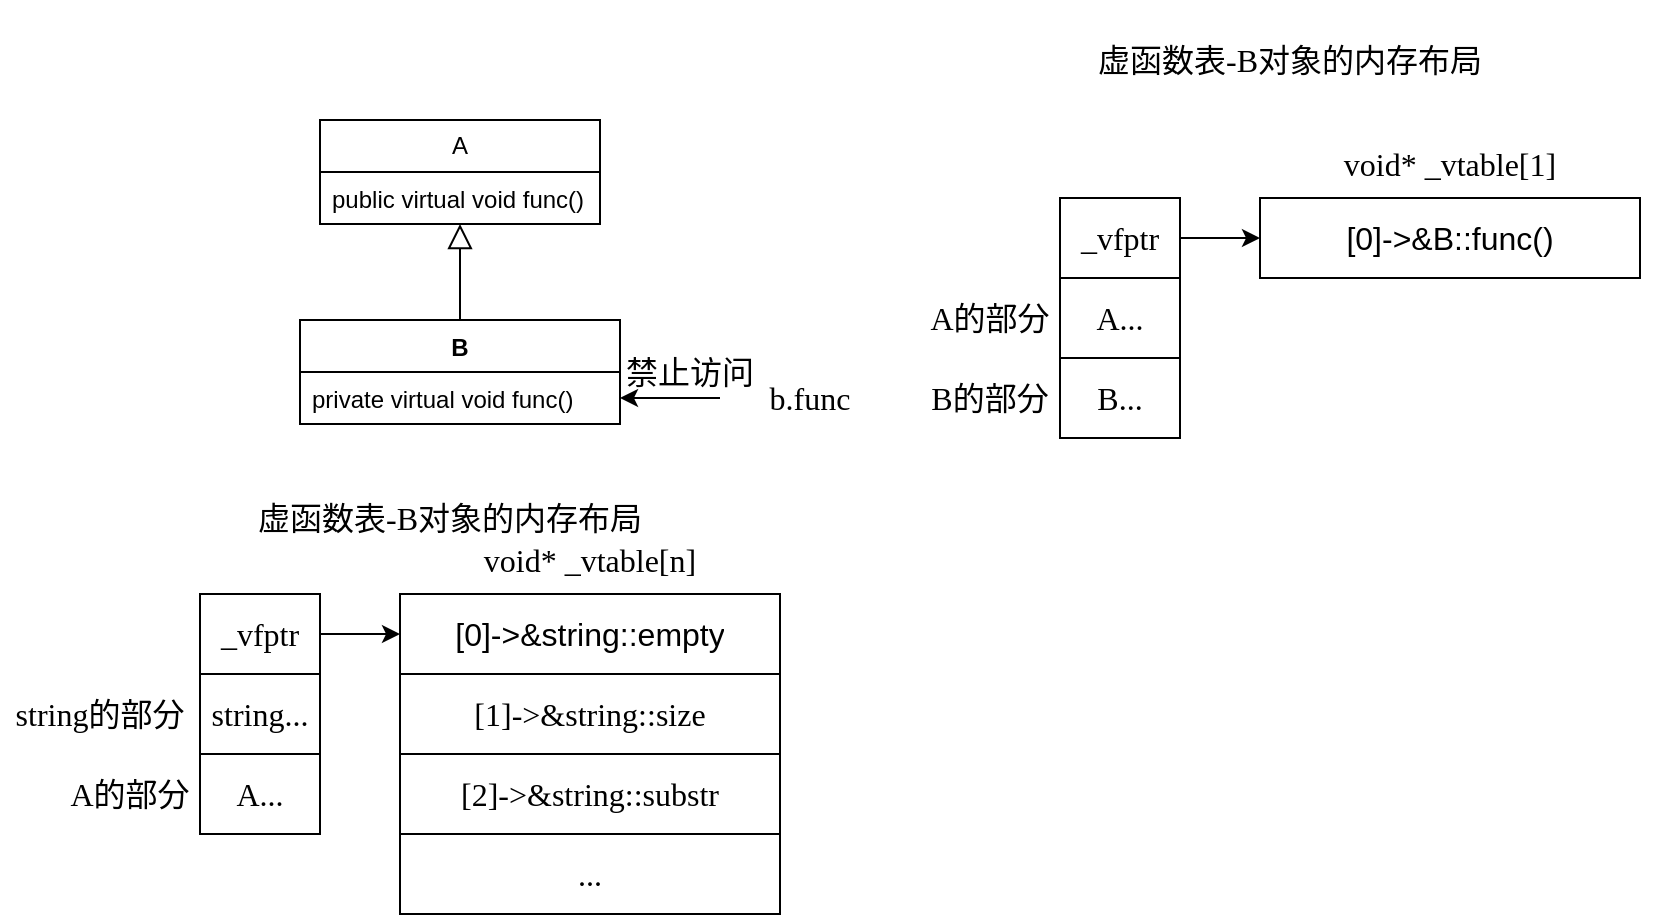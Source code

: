 <mxfile version="21.6.3" type="github">
  <diagram name="第 1 页" id="LOS7mzXA7N-p5JwcYcmK">
    <mxGraphModel dx="1050" dy="625" grid="1" gridSize="10" guides="1" tooltips="1" connect="1" arrows="1" fold="1" page="1" pageScale="1" pageWidth="2336" pageHeight="1654" math="0" shadow="0">
      <root>
        <mxCell id="0" />
        <mxCell id="1" parent="0" />
        <mxCell id="etidLKn6lfzjelJglIWa-11" value="" style="edgeStyle=orthogonalEdgeStyle;rounded=0;orthogonalLoop=1;jettySize=auto;html=1;entryX=0.5;entryY=0;entryDx=0;entryDy=0;startArrow=block;startFill=0;endArrow=none;endFill=0;strokeWidth=1;endSize=15;targetPerimeterSpacing=4;startSize=10;" edge="1" parent="1" source="etidLKn6lfzjelJglIWa-2" target="etidLKn6lfzjelJglIWa-6">
          <mxGeometry relative="1" as="geometry" />
        </mxCell>
        <mxCell id="etidLKn6lfzjelJglIWa-2" value="A" style="swimlane;fontStyle=0;childLayout=stackLayout;horizontal=1;startSize=26;fillColor=none;horizontalStack=0;resizeParent=1;resizeParentMax=0;resizeLast=0;collapsible=1;marginBottom=0;whiteSpace=wrap;html=1;" vertex="1" parent="1">
          <mxGeometry x="330" y="100" width="140" height="52" as="geometry" />
        </mxCell>
        <mxCell id="etidLKn6lfzjelJglIWa-3" value="public virtual void func()" style="text;strokeColor=none;fillColor=none;align=left;verticalAlign=top;spacingLeft=4;spacingRight=4;overflow=hidden;rotatable=0;points=[[0,0.5],[1,0.5]];portConstraint=eastwest;whiteSpace=wrap;html=1;" vertex="1" parent="etidLKn6lfzjelJglIWa-2">
          <mxGeometry y="26" width="140" height="26" as="geometry" />
        </mxCell>
        <mxCell id="etidLKn6lfzjelJglIWa-6" value="B" style="swimlane;fontStyle=1;align=center;verticalAlign=top;childLayout=stackLayout;horizontal=1;startSize=26;horizontalStack=0;resizeParent=1;resizeParentMax=0;resizeLast=0;collapsible=1;marginBottom=0;whiteSpace=wrap;html=1;" vertex="1" parent="1">
          <mxGeometry x="320" y="200" width="160" height="52" as="geometry" />
        </mxCell>
        <mxCell id="etidLKn6lfzjelJglIWa-7" value="private virtual void func()" style="text;strokeColor=none;fillColor=none;align=left;verticalAlign=top;spacingLeft=4;spacingRight=4;overflow=hidden;rotatable=0;points=[[0,0.5],[1,0.5]];portConstraint=eastwest;whiteSpace=wrap;html=1;" vertex="1" parent="etidLKn6lfzjelJglIWa-6">
          <mxGeometry y="26" width="160" height="26" as="geometry" />
        </mxCell>
        <mxCell id="etidLKn6lfzjelJglIWa-14" style="edgeStyle=orthogonalEdgeStyle;rounded=0;orthogonalLoop=1;jettySize=auto;html=1;exitX=0;exitY=0.5;exitDx=0;exitDy=0;entryX=1;entryY=0.5;entryDx=0;entryDy=0;" edge="1" parent="1" source="etidLKn6lfzjelJglIWa-13" target="etidLKn6lfzjelJglIWa-7">
          <mxGeometry relative="1" as="geometry" />
        </mxCell>
        <mxCell id="etidLKn6lfzjelJglIWa-13" value="&lt;font style=&quot;font-size: 16px;&quot; face=&quot;Comic Sans MS&quot;&gt;b.func&lt;/font&gt;" style="rounded=1;whiteSpace=wrap;html=1;fillColor=none;strokeColor=none;" vertex="1" parent="1">
          <mxGeometry x="530" y="209" width="90" height="60" as="geometry" />
        </mxCell>
        <mxCell id="etidLKn6lfzjelJglIWa-15" value="&lt;font face=&quot;Comic Sans MS&quot;&gt;&lt;span style=&quot;font-size: 16px;&quot;&gt;禁止访问&lt;/span&gt;&lt;/font&gt;" style="rounded=1;whiteSpace=wrap;html=1;fillColor=none;strokeColor=none;" vertex="1" parent="1">
          <mxGeometry x="470" y="196" width="90" height="60" as="geometry" />
        </mxCell>
        <mxCell id="etidLKn6lfzjelJglIWa-16" value="&lt;font face=&quot;Comic Sans MS&quot;&gt;&lt;span style=&quot;font-size: 16px;&quot;&gt;虚函数表-B对象的内存布局&lt;/span&gt;&lt;/font&gt;" style="rounded=1;whiteSpace=wrap;html=1;fillColor=none;strokeColor=none;" vertex="1" parent="1">
          <mxGeometry x="710" y="40" width="210" height="60" as="geometry" />
        </mxCell>
        <mxCell id="etidLKn6lfzjelJglIWa-18" value="" style="shape=table;startSize=0;container=1;collapsible=0;childLayout=tableLayout;" vertex="1" parent="1">
          <mxGeometry x="700" y="139" width="60" height="120" as="geometry" />
        </mxCell>
        <mxCell id="etidLKn6lfzjelJglIWa-19" value="" style="shape=tableRow;horizontal=0;startSize=0;swimlaneHead=0;swimlaneBody=0;strokeColor=inherit;top=0;left=0;bottom=0;right=0;collapsible=0;dropTarget=0;fillColor=none;points=[[0,0.5],[1,0.5]];portConstraint=eastwest;" vertex="1" parent="etidLKn6lfzjelJglIWa-18">
          <mxGeometry width="60" height="40" as="geometry" />
        </mxCell>
        <mxCell id="etidLKn6lfzjelJglIWa-20" value="_vfptr" style="shape=partialRectangle;html=1;whiteSpace=wrap;connectable=0;strokeColor=inherit;overflow=hidden;fillColor=none;top=0;left=0;bottom=0;right=0;pointerEvents=1;fontFamily=Comic Sans MS;fontSize=16;" vertex="1" parent="etidLKn6lfzjelJglIWa-19">
          <mxGeometry width="60" height="40" as="geometry">
            <mxRectangle width="60" height="40" as="alternateBounds" />
          </mxGeometry>
        </mxCell>
        <mxCell id="etidLKn6lfzjelJglIWa-21" value="" style="shape=tableRow;horizontal=0;startSize=0;swimlaneHead=0;swimlaneBody=0;strokeColor=inherit;top=0;left=0;bottom=0;right=0;collapsible=0;dropTarget=0;fillColor=none;points=[[0,0.5],[1,0.5]];portConstraint=eastwest;" vertex="1" parent="etidLKn6lfzjelJglIWa-18">
          <mxGeometry y="40" width="60" height="40" as="geometry" />
        </mxCell>
        <mxCell id="etidLKn6lfzjelJglIWa-22" value="A..." style="shape=partialRectangle;html=1;whiteSpace=wrap;connectable=0;strokeColor=inherit;overflow=hidden;fillColor=none;top=0;left=0;bottom=0;right=0;pointerEvents=1;fontFamily=Comic Sans MS;fontSize=16;" vertex="1" parent="etidLKn6lfzjelJglIWa-21">
          <mxGeometry width="60" height="40" as="geometry">
            <mxRectangle width="60" height="40" as="alternateBounds" />
          </mxGeometry>
        </mxCell>
        <mxCell id="etidLKn6lfzjelJglIWa-23" value="" style="shape=tableRow;horizontal=0;startSize=0;swimlaneHead=0;swimlaneBody=0;strokeColor=inherit;top=0;left=0;bottom=0;right=0;collapsible=0;dropTarget=0;fillColor=none;points=[[0,0.5],[1,0.5]];portConstraint=eastwest;" vertex="1" parent="etidLKn6lfzjelJglIWa-18">
          <mxGeometry y="80" width="60" height="40" as="geometry" />
        </mxCell>
        <mxCell id="etidLKn6lfzjelJglIWa-24" value="B..." style="shape=partialRectangle;html=1;whiteSpace=wrap;connectable=0;strokeColor=inherit;overflow=hidden;fillColor=none;top=0;left=0;bottom=0;right=0;pointerEvents=1;fontFamily=Comic Sans MS;fontSize=16;" vertex="1" parent="etidLKn6lfzjelJglIWa-23">
          <mxGeometry width="60" height="40" as="geometry">
            <mxRectangle width="60" height="40" as="alternateBounds" />
          </mxGeometry>
        </mxCell>
        <mxCell id="etidLKn6lfzjelJglIWa-25" value="&lt;font face=&quot;Comic Sans MS&quot;&gt;&lt;span style=&quot;font-size: 16px;&quot;&gt;A的部分&lt;/span&gt;&lt;/font&gt;" style="rounded=1;whiteSpace=wrap;html=1;fillColor=none;strokeColor=none;" vertex="1" parent="1">
          <mxGeometry x="630" y="169" width="70" height="60" as="geometry" />
        </mxCell>
        <mxCell id="etidLKn6lfzjelJglIWa-26" value="&lt;font face=&quot;Comic Sans MS&quot;&gt;&lt;span style=&quot;font-size: 16px;&quot;&gt;B的部分&lt;/span&gt;&lt;/font&gt;" style="rounded=1;whiteSpace=wrap;html=1;fillColor=none;strokeColor=none;" vertex="1" parent="1">
          <mxGeometry x="630" y="209" width="70" height="60" as="geometry" />
        </mxCell>
        <mxCell id="etidLKn6lfzjelJglIWa-27" style="edgeStyle=orthogonalEdgeStyle;rounded=0;orthogonalLoop=1;jettySize=auto;html=1;exitX=1;exitY=0.5;exitDx=0;exitDy=0;" edge="1" parent="1" source="etidLKn6lfzjelJglIWa-19">
          <mxGeometry relative="1" as="geometry">
            <mxPoint x="800" y="159" as="targetPoint" />
          </mxGeometry>
        </mxCell>
        <mxCell id="etidLKn6lfzjelJglIWa-28" value="" style="shape=table;startSize=0;container=1;collapsible=0;childLayout=tableLayout;" vertex="1" parent="1">
          <mxGeometry x="800" y="139" width="190" height="40" as="geometry" />
        </mxCell>
        <mxCell id="etidLKn6lfzjelJglIWa-29" value="" style="shape=tableRow;horizontal=0;startSize=0;swimlaneHead=0;swimlaneBody=0;strokeColor=inherit;top=0;left=0;bottom=0;right=0;collapsible=0;dropTarget=0;fillColor=none;points=[[0,0.5],[1,0.5]];portConstraint=eastwest;" vertex="1" parent="etidLKn6lfzjelJglIWa-28">
          <mxGeometry width="190" height="40" as="geometry" />
        </mxCell>
        <mxCell id="etidLKn6lfzjelJglIWa-30" value="&lt;font style=&quot;font-size: 16px;&quot;&gt;[0]-&amp;gt;&amp;amp;B::func()&lt;/font&gt;" style="shape=partialRectangle;html=1;whiteSpace=wrap;connectable=0;strokeColor=inherit;overflow=hidden;fillColor=none;top=0;left=0;bottom=0;right=0;pointerEvents=1;" vertex="1" parent="etidLKn6lfzjelJglIWa-29">
          <mxGeometry width="190" height="40" as="geometry">
            <mxRectangle width="190" height="40" as="alternateBounds" />
          </mxGeometry>
        </mxCell>
        <mxCell id="etidLKn6lfzjelJglIWa-31" value="&lt;font face=&quot;Comic Sans MS&quot;&gt;&lt;span style=&quot;font-size: 16px;&quot;&gt;void* _vtable[1]&lt;/span&gt;&lt;/font&gt;" style="rounded=1;whiteSpace=wrap;html=1;fillColor=none;strokeColor=none;" vertex="1" parent="1">
          <mxGeometry x="790" y="92" width="210" height="60" as="geometry" />
        </mxCell>
        <mxCell id="etidLKn6lfzjelJglIWa-32" value="" style="shape=table;startSize=0;container=1;collapsible=0;childLayout=tableLayout;" vertex="1" parent="1">
          <mxGeometry x="270" y="337" width="60" height="120" as="geometry" />
        </mxCell>
        <mxCell id="etidLKn6lfzjelJglIWa-33" value="" style="shape=tableRow;horizontal=0;startSize=0;swimlaneHead=0;swimlaneBody=0;strokeColor=inherit;top=0;left=0;bottom=0;right=0;collapsible=0;dropTarget=0;fillColor=none;points=[[0,0.5],[1,0.5]];portConstraint=eastwest;" vertex="1" parent="etidLKn6lfzjelJglIWa-32">
          <mxGeometry width="60" height="40" as="geometry" />
        </mxCell>
        <mxCell id="etidLKn6lfzjelJglIWa-34" value="_vfptr" style="shape=partialRectangle;html=1;whiteSpace=wrap;connectable=0;strokeColor=inherit;overflow=hidden;fillColor=none;top=0;left=0;bottom=0;right=0;pointerEvents=1;fontFamily=Comic Sans MS;fontSize=16;" vertex="1" parent="etidLKn6lfzjelJglIWa-33">
          <mxGeometry width="60" height="40" as="geometry">
            <mxRectangle width="60" height="40" as="alternateBounds" />
          </mxGeometry>
        </mxCell>
        <mxCell id="etidLKn6lfzjelJglIWa-35" value="" style="shape=tableRow;horizontal=0;startSize=0;swimlaneHead=0;swimlaneBody=0;strokeColor=inherit;top=0;left=0;bottom=0;right=0;collapsible=0;dropTarget=0;fillColor=none;points=[[0,0.5],[1,0.5]];portConstraint=eastwest;" vertex="1" parent="etidLKn6lfzjelJglIWa-32">
          <mxGeometry y="40" width="60" height="40" as="geometry" />
        </mxCell>
        <mxCell id="etidLKn6lfzjelJglIWa-36" value="string..." style="shape=partialRectangle;html=1;whiteSpace=wrap;connectable=0;strokeColor=inherit;overflow=hidden;fillColor=none;top=0;left=0;bottom=0;right=0;pointerEvents=1;fontFamily=Comic Sans MS;fontSize=16;" vertex="1" parent="etidLKn6lfzjelJglIWa-35">
          <mxGeometry width="60" height="40" as="geometry">
            <mxRectangle width="60" height="40" as="alternateBounds" />
          </mxGeometry>
        </mxCell>
        <mxCell id="etidLKn6lfzjelJglIWa-37" value="" style="shape=tableRow;horizontal=0;startSize=0;swimlaneHead=0;swimlaneBody=0;strokeColor=inherit;top=0;left=0;bottom=0;right=0;collapsible=0;dropTarget=0;fillColor=none;points=[[0,0.5],[1,0.5]];portConstraint=eastwest;" vertex="1" parent="etidLKn6lfzjelJglIWa-32">
          <mxGeometry y="80" width="60" height="40" as="geometry" />
        </mxCell>
        <mxCell id="etidLKn6lfzjelJglIWa-38" value="A..." style="shape=partialRectangle;html=1;whiteSpace=wrap;connectable=0;strokeColor=inherit;overflow=hidden;fillColor=none;top=0;left=0;bottom=0;right=0;pointerEvents=1;fontFamily=Comic Sans MS;fontSize=16;" vertex="1" parent="etidLKn6lfzjelJglIWa-37">
          <mxGeometry width="60" height="40" as="geometry">
            <mxRectangle width="60" height="40" as="alternateBounds" />
          </mxGeometry>
        </mxCell>
        <mxCell id="etidLKn6lfzjelJglIWa-39" value="&lt;font face=&quot;Comic Sans MS&quot;&gt;&lt;span style=&quot;font-size: 16px;&quot;&gt;string的部分&lt;/span&gt;&lt;/font&gt;" style="rounded=1;whiteSpace=wrap;html=1;fillColor=none;strokeColor=none;" vertex="1" parent="1">
          <mxGeometry x="170" y="367" width="100" height="60" as="geometry" />
        </mxCell>
        <mxCell id="etidLKn6lfzjelJglIWa-40" value="&lt;font face=&quot;Comic Sans MS&quot;&gt;&lt;span style=&quot;font-size: 16px;&quot;&gt;A的部分&lt;/span&gt;&lt;/font&gt;" style="rounded=1;whiteSpace=wrap;html=1;fillColor=none;strokeColor=none;" vertex="1" parent="1">
          <mxGeometry x="200" y="407" width="70" height="60" as="geometry" />
        </mxCell>
        <mxCell id="etidLKn6lfzjelJglIWa-41" style="edgeStyle=orthogonalEdgeStyle;rounded=0;orthogonalLoop=1;jettySize=auto;html=1;exitX=1;exitY=0.5;exitDx=0;exitDy=0;" edge="1" source="etidLKn6lfzjelJglIWa-33" parent="1">
          <mxGeometry relative="1" as="geometry">
            <mxPoint x="370" y="357" as="targetPoint" />
          </mxGeometry>
        </mxCell>
        <mxCell id="etidLKn6lfzjelJglIWa-42" value="" style="shape=table;startSize=0;container=1;collapsible=0;childLayout=tableLayout;" vertex="1" parent="1">
          <mxGeometry x="370" y="337" width="190" height="160" as="geometry" />
        </mxCell>
        <mxCell id="etidLKn6lfzjelJglIWa-43" value="" style="shape=tableRow;horizontal=0;startSize=0;swimlaneHead=0;swimlaneBody=0;strokeColor=inherit;top=0;left=0;bottom=0;right=0;collapsible=0;dropTarget=0;fillColor=none;points=[[0,0.5],[1,0.5]];portConstraint=eastwest;" vertex="1" parent="etidLKn6lfzjelJglIWa-42">
          <mxGeometry width="190" height="40" as="geometry" />
        </mxCell>
        <mxCell id="etidLKn6lfzjelJglIWa-44" value="&lt;font style=&quot;font-size: 16px;&quot;&gt;[0]-&amp;gt;&amp;amp;string::empty&lt;/font&gt;" style="shape=partialRectangle;html=1;whiteSpace=wrap;connectable=0;strokeColor=inherit;overflow=hidden;fillColor=none;top=0;left=0;bottom=0;right=0;pointerEvents=1;" vertex="1" parent="etidLKn6lfzjelJglIWa-43">
          <mxGeometry width="190" height="40" as="geometry">
            <mxRectangle width="190" height="40" as="alternateBounds" />
          </mxGeometry>
        </mxCell>
        <mxCell id="etidLKn6lfzjelJglIWa-47" style="shape=tableRow;horizontal=0;startSize=0;swimlaneHead=0;swimlaneBody=0;strokeColor=inherit;top=0;left=0;bottom=0;right=0;collapsible=0;dropTarget=0;fillColor=none;points=[[0,0.5],[1,0.5]];portConstraint=eastwest;" vertex="1" parent="etidLKn6lfzjelJglIWa-42">
          <mxGeometry y="40" width="190" height="40" as="geometry" />
        </mxCell>
        <mxCell id="etidLKn6lfzjelJglIWa-48" value="[1]-&amp;gt;&amp;amp;string::size" style="shape=partialRectangle;html=1;whiteSpace=wrap;connectable=0;strokeColor=inherit;overflow=hidden;fillColor=none;top=0;left=0;bottom=0;right=0;pointerEvents=1;fontFamily=Comic Sans MS;fontSize=16;" vertex="1" parent="etidLKn6lfzjelJglIWa-47">
          <mxGeometry width="190" height="40" as="geometry">
            <mxRectangle width="190" height="40" as="alternateBounds" />
          </mxGeometry>
        </mxCell>
        <mxCell id="etidLKn6lfzjelJglIWa-49" style="shape=tableRow;horizontal=0;startSize=0;swimlaneHead=0;swimlaneBody=0;strokeColor=inherit;top=0;left=0;bottom=0;right=0;collapsible=0;dropTarget=0;fillColor=none;points=[[0,0.5],[1,0.5]];portConstraint=eastwest;" vertex="1" parent="etidLKn6lfzjelJglIWa-42">
          <mxGeometry y="80" width="190" height="40" as="geometry" />
        </mxCell>
        <mxCell id="etidLKn6lfzjelJglIWa-50" value="[2]-&amp;gt;&amp;amp;string::substr" style="shape=partialRectangle;html=1;whiteSpace=wrap;connectable=0;strokeColor=inherit;overflow=hidden;fillColor=none;top=0;left=0;bottom=0;right=0;pointerEvents=1;fontFamily=Comic Sans MS;fontSize=16;" vertex="1" parent="etidLKn6lfzjelJglIWa-49">
          <mxGeometry width="190" height="40" as="geometry">
            <mxRectangle width="190" height="40" as="alternateBounds" />
          </mxGeometry>
        </mxCell>
        <mxCell id="etidLKn6lfzjelJglIWa-51" style="shape=tableRow;horizontal=0;startSize=0;swimlaneHead=0;swimlaneBody=0;strokeColor=inherit;top=0;left=0;bottom=0;right=0;collapsible=0;dropTarget=0;fillColor=none;points=[[0,0.5],[1,0.5]];portConstraint=eastwest;" vertex="1" parent="etidLKn6lfzjelJglIWa-42">
          <mxGeometry y="120" width="190" height="40" as="geometry" />
        </mxCell>
        <mxCell id="etidLKn6lfzjelJglIWa-52" value="..." style="shape=partialRectangle;html=1;whiteSpace=wrap;connectable=0;strokeColor=inherit;overflow=hidden;fillColor=none;top=0;left=0;bottom=0;right=0;pointerEvents=1;fontFamily=Comic Sans MS;fontSize=16;" vertex="1" parent="etidLKn6lfzjelJglIWa-51">
          <mxGeometry width="190" height="40" as="geometry">
            <mxRectangle width="190" height="40" as="alternateBounds" />
          </mxGeometry>
        </mxCell>
        <mxCell id="etidLKn6lfzjelJglIWa-45" value="&lt;font face=&quot;Comic Sans MS&quot;&gt;&lt;span style=&quot;font-size: 16px;&quot;&gt;void* _vtable[n]&lt;/span&gt;&lt;/font&gt;" style="rounded=1;whiteSpace=wrap;html=1;fillColor=none;strokeColor=none;" vertex="1" parent="1">
          <mxGeometry x="360" y="290" width="210" height="60" as="geometry" />
        </mxCell>
        <mxCell id="etidLKn6lfzjelJglIWa-46" value="&lt;font face=&quot;Comic Sans MS&quot;&gt;&lt;span style=&quot;font-size: 16px;&quot;&gt;虚函数表-B对象的内存布局&lt;/span&gt;&lt;/font&gt;" style="rounded=1;whiteSpace=wrap;html=1;fillColor=none;strokeColor=none;" vertex="1" parent="1">
          <mxGeometry x="290" y="269" width="210" height="60" as="geometry" />
        </mxCell>
      </root>
    </mxGraphModel>
  </diagram>
</mxfile>

